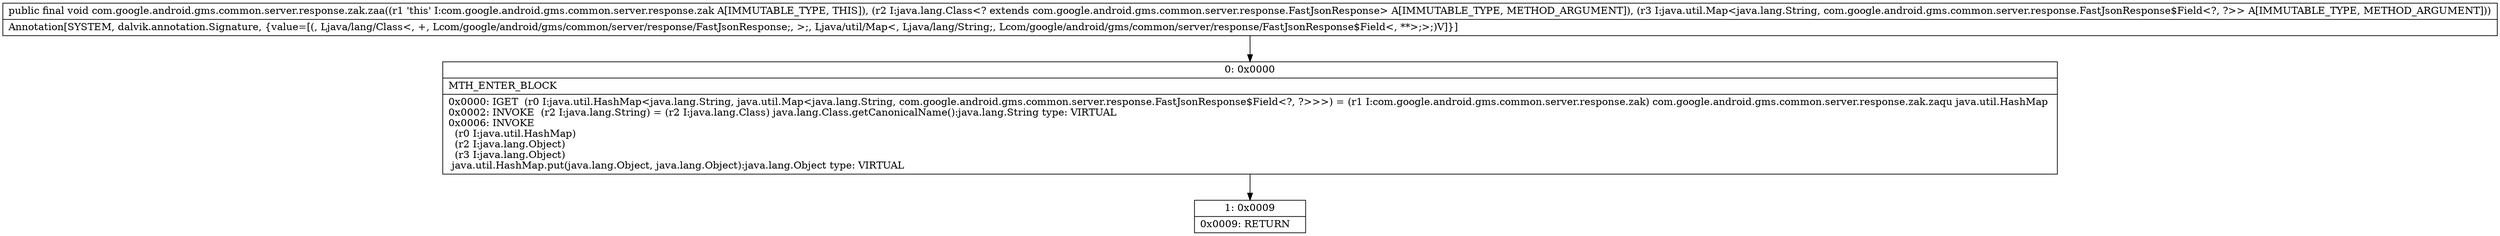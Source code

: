 digraph "CFG forcom.google.android.gms.common.server.response.zak.zaa(Ljava\/lang\/Class;Ljava\/util\/Map;)V" {
Node_0 [shape=record,label="{0\:\ 0x0000|MTH_ENTER_BLOCK\l|0x0000: IGET  (r0 I:java.util.HashMap\<java.lang.String, java.util.Map\<java.lang.String, com.google.android.gms.common.server.response.FastJsonResponse$Field\<?, ?\>\>\>) = (r1 I:com.google.android.gms.common.server.response.zak) com.google.android.gms.common.server.response.zak.zaqu java.util.HashMap \l0x0002: INVOKE  (r2 I:java.lang.String) = (r2 I:java.lang.Class) java.lang.Class.getCanonicalName():java.lang.String type: VIRTUAL \l0x0006: INVOKE  \l  (r0 I:java.util.HashMap)\l  (r2 I:java.lang.Object)\l  (r3 I:java.lang.Object)\l java.util.HashMap.put(java.lang.Object, java.lang.Object):java.lang.Object type: VIRTUAL \l}"];
Node_1 [shape=record,label="{1\:\ 0x0009|0x0009: RETURN   \l}"];
MethodNode[shape=record,label="{public final void com.google.android.gms.common.server.response.zak.zaa((r1 'this' I:com.google.android.gms.common.server.response.zak A[IMMUTABLE_TYPE, THIS]), (r2 I:java.lang.Class\<? extends com.google.android.gms.common.server.response.FastJsonResponse\> A[IMMUTABLE_TYPE, METHOD_ARGUMENT]), (r3 I:java.util.Map\<java.lang.String, com.google.android.gms.common.server.response.FastJsonResponse$Field\<?, ?\>\> A[IMMUTABLE_TYPE, METHOD_ARGUMENT]))  | Annotation[SYSTEM, dalvik.annotation.Signature, \{value=[(, Ljava\/lang\/Class\<, +, Lcom\/google\/android\/gms\/common\/server\/response\/FastJsonResponse;, \>;, Ljava\/util\/Map\<, Ljava\/lang\/String;, Lcom\/google\/android\/gms\/common\/server\/response\/FastJsonResponse$Field\<, **\>;\>;)V]\}]\l}"];
MethodNode -> Node_0;
Node_0 -> Node_1;
}

